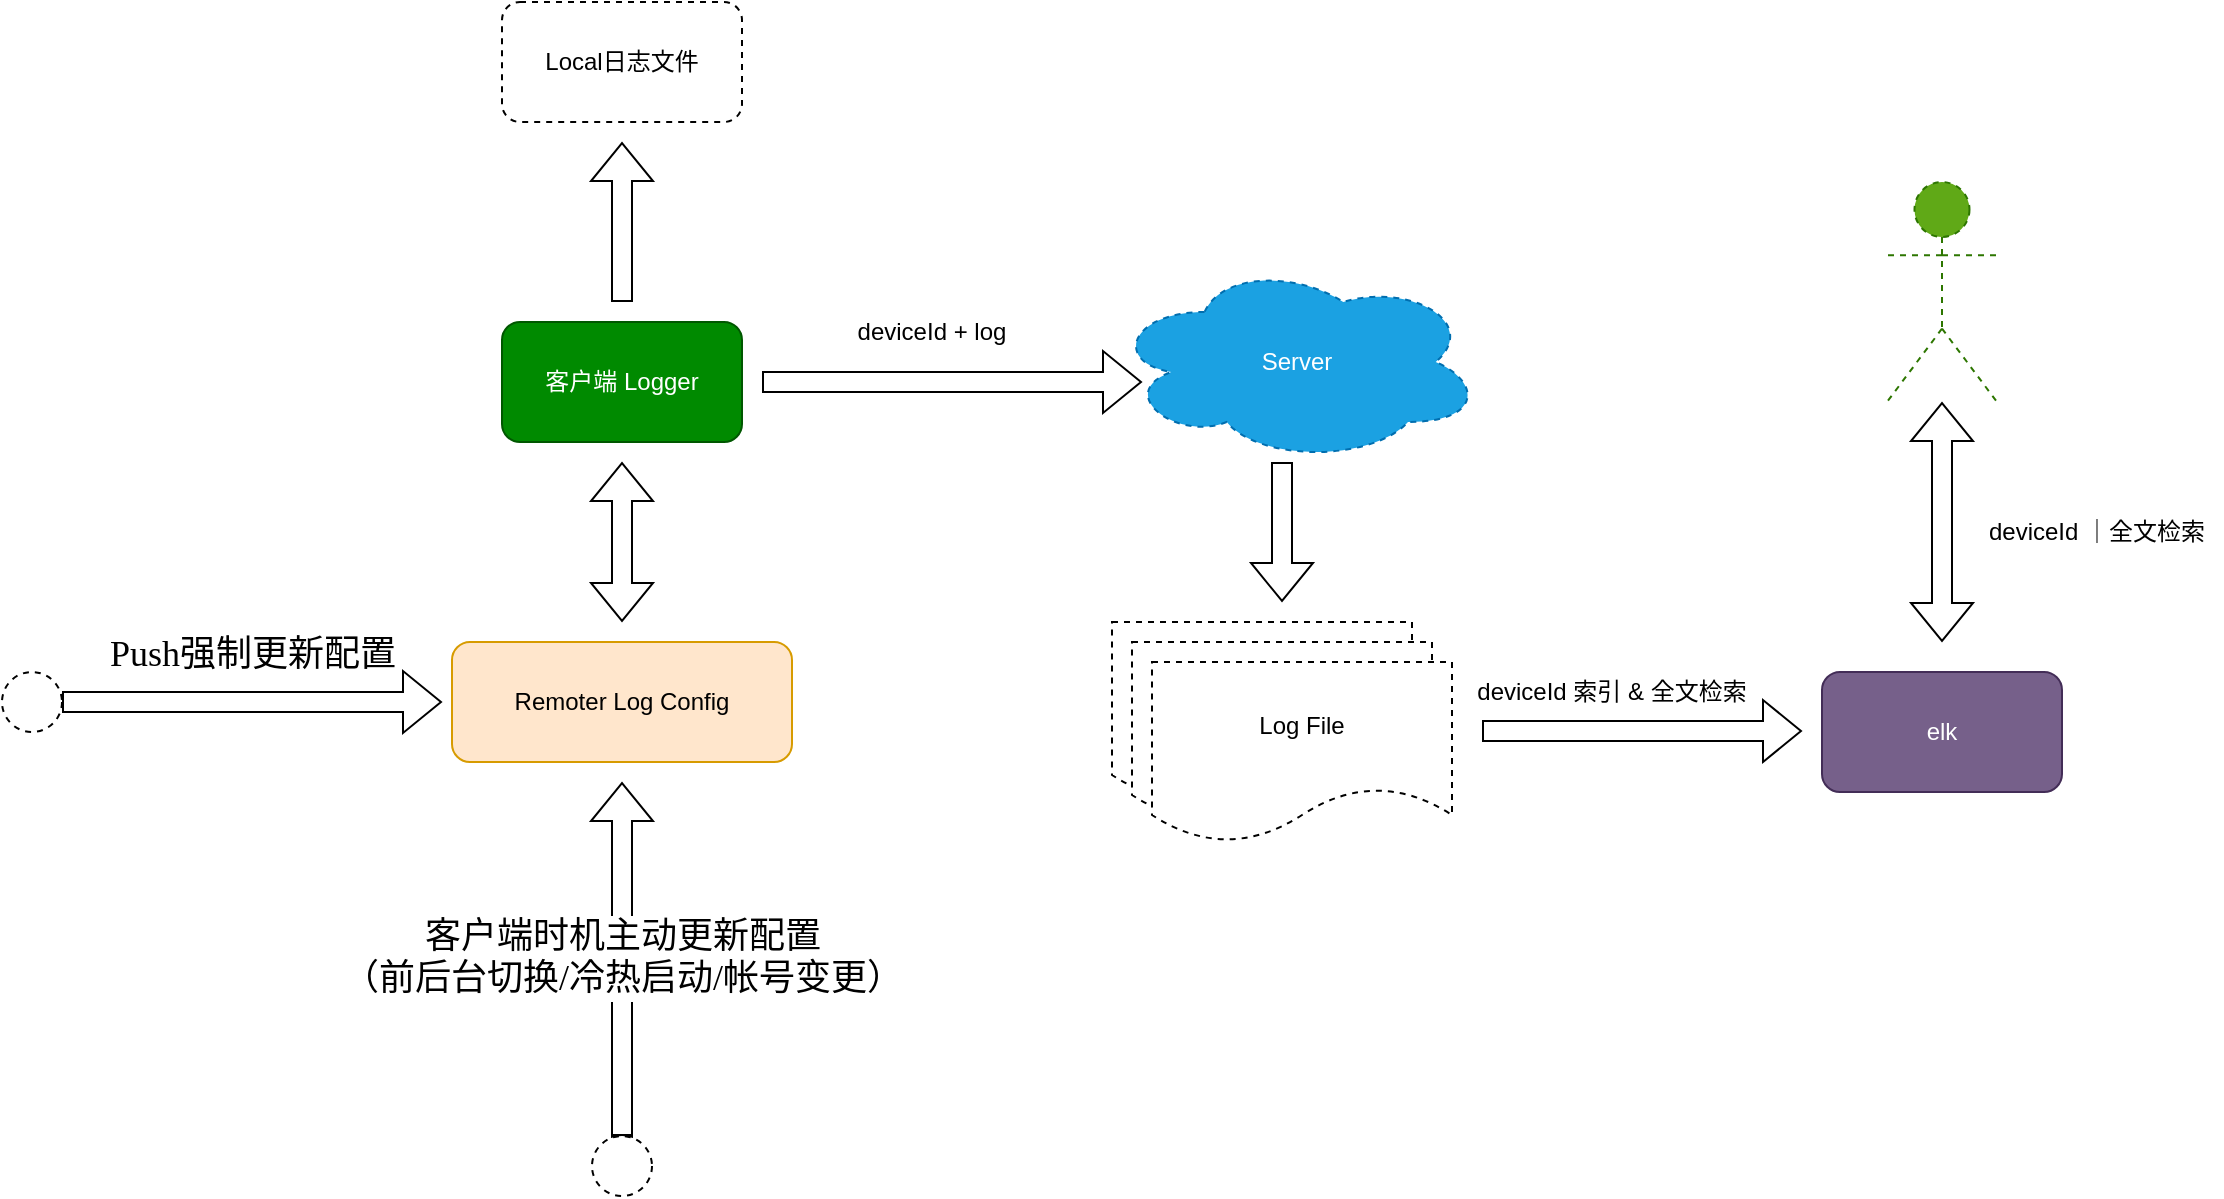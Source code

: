 <mxfile version="20.8.20" type="github">
  <diagram name="第 1 页" id="vMa4NFbPt_UTWD2TFWcF">
    <mxGraphModel dx="1383" dy="835" grid="1" gridSize="10" guides="1" tooltips="1" connect="1" arrows="1" fold="1" page="1" pageScale="1" pageWidth="827" pageHeight="1169" math="0" shadow="0">
      <root>
        <mxCell id="0" />
        <mxCell id="1" parent="0" />
        <mxCell id="3TFgaIHxnkiX9_0JiwJC-1" value="客户端 Logger" style="rounded=1;whiteSpace=wrap;html=1;fillColor=#008a00;strokeColor=#005700;fontColor=#ffffff;" vertex="1" parent="1">
          <mxGeometry x="250" y="200" width="120" height="60" as="geometry" />
        </mxCell>
        <mxCell id="3TFgaIHxnkiX9_0JiwJC-2" value="Remoter Log Config" style="rounded=1;whiteSpace=wrap;html=1;fillColor=#ffe6cc;strokeColor=#d79b00;" vertex="1" parent="1">
          <mxGeometry x="225" y="360" width="170" height="60" as="geometry" />
        </mxCell>
        <mxCell id="3TFgaIHxnkiX9_0JiwJC-3" value="Push强制更新配置" style="html=1;verticalAlign=bottom;endArrow=block;rounded=0;fontFamily=Tahoma;fontSize=18;shape=flexArrow;exitX=1;exitY=0.5;exitDx=0;exitDy=0;" edge="1" parent="1" source="3TFgaIHxnkiX9_0JiwJC-31">
          <mxGeometry y="10" width="80" relative="1" as="geometry">
            <mxPoint x="20" y="390" as="sourcePoint" />
            <mxPoint x="220" y="390" as="targetPoint" />
            <mxPoint as="offset" />
          </mxGeometry>
        </mxCell>
        <mxCell id="3TFgaIHxnkiX9_0JiwJC-5" value="客户端时机主动更新配置&lt;br&gt;（前后台切换/冷热启动/帐号变更）" style="html=1;verticalAlign=bottom;endArrow=block;rounded=0;fontFamily=Tahoma;fontSize=18;shape=flexArrow;startArrow=none;" edge="1" parent="1" source="3TFgaIHxnkiX9_0JiwJC-32">
          <mxGeometry x="-0.263" width="80" relative="1" as="geometry">
            <mxPoint x="310" y="620" as="sourcePoint" />
            <mxPoint x="310" y="430" as="targetPoint" />
            <mxPoint as="offset" />
          </mxGeometry>
        </mxCell>
        <mxCell id="3TFgaIHxnkiX9_0JiwJC-8" value="Local日志文件" style="rounded=1;whiteSpace=wrap;html=1;dashed=1;" vertex="1" parent="1">
          <mxGeometry x="250" y="40" width="120" height="60" as="geometry" />
        </mxCell>
        <mxCell id="3TFgaIHxnkiX9_0JiwJC-9" value="" style="endArrow=classic;html=1;rounded=0;shape=flexArrow;" edge="1" parent="1">
          <mxGeometry width="50" height="50" relative="1" as="geometry">
            <mxPoint x="310" y="190" as="sourcePoint" />
            <mxPoint x="310" y="110" as="targetPoint" />
          </mxGeometry>
        </mxCell>
        <mxCell id="3TFgaIHxnkiX9_0JiwJC-12" value="" style="endArrow=classic;html=1;rounded=0;shape=flexArrow;" edge="1" parent="1">
          <mxGeometry width="50" height="50" relative="1" as="geometry">
            <mxPoint x="380" y="230" as="sourcePoint" />
            <mxPoint x="570" y="230" as="targetPoint" />
          </mxGeometry>
        </mxCell>
        <mxCell id="3TFgaIHxnkiX9_0JiwJC-17" value="" style="group" vertex="1" connectable="0" parent="1">
          <mxGeometry x="555" y="350" width="170" height="110" as="geometry" />
        </mxCell>
        <mxCell id="3TFgaIHxnkiX9_0JiwJC-14" value="Log File" style="shape=document;whiteSpace=wrap;html=1;boundedLbl=1;rounded=1;dashed=1;" vertex="1" parent="3TFgaIHxnkiX9_0JiwJC-17">
          <mxGeometry width="150" height="90" as="geometry" />
        </mxCell>
        <mxCell id="3TFgaIHxnkiX9_0JiwJC-15" value="Log File" style="shape=document;whiteSpace=wrap;html=1;boundedLbl=1;rounded=1;dashed=1;" vertex="1" parent="3TFgaIHxnkiX9_0JiwJC-17">
          <mxGeometry x="10" y="10" width="150" height="90" as="geometry" />
        </mxCell>
        <mxCell id="3TFgaIHxnkiX9_0JiwJC-16" value="Log File" style="shape=document;whiteSpace=wrap;html=1;boundedLbl=1;rounded=1;dashed=1;" vertex="1" parent="3TFgaIHxnkiX9_0JiwJC-17">
          <mxGeometry x="20" y="20" width="150" height="90" as="geometry" />
        </mxCell>
        <mxCell id="3TFgaIHxnkiX9_0JiwJC-18" value="" style="endArrow=classic;html=1;rounded=0;shape=flexArrow;" edge="1" parent="1">
          <mxGeometry width="50" height="50" relative="1" as="geometry">
            <mxPoint x="640" y="270" as="sourcePoint" />
            <mxPoint x="640" y="340" as="targetPoint" />
          </mxGeometry>
        </mxCell>
        <mxCell id="3TFgaIHxnkiX9_0JiwJC-19" value="elk" style="rounded=1;whiteSpace=wrap;html=1;fillColor=#76608a;strokeColor=#432D57;fontColor=#ffffff;" vertex="1" parent="1">
          <mxGeometry x="910" y="375" width="120" height="60" as="geometry" />
        </mxCell>
        <mxCell id="3TFgaIHxnkiX9_0JiwJC-20" value="" style="shape=flexArrow;endArrow=classic;html=1;rounded=0;" edge="1" parent="1">
          <mxGeometry width="50" height="50" relative="1" as="geometry">
            <mxPoint x="740" y="404.5" as="sourcePoint" />
            <mxPoint x="900" y="404.5" as="targetPoint" />
          </mxGeometry>
        </mxCell>
        <mxCell id="3TFgaIHxnkiX9_0JiwJC-21" value="Actor" style="shape=umlActor;verticalLabelPosition=bottom;verticalAlign=top;html=1;outlineConnect=0;rounded=1;dashed=1;fillColor=#60a917;strokeColor=#2D7600;fontColor=#ffffff;" vertex="1" parent="1">
          <mxGeometry x="942.5" y="130" width="55" height="110" as="geometry" />
        </mxCell>
        <mxCell id="3TFgaIHxnkiX9_0JiwJC-22" value="" style="endArrow=classic;html=1;rounded=0;shape=flexArrow;startArrow=block;" edge="1" parent="1" source="3TFgaIHxnkiX9_0JiwJC-21">
          <mxGeometry width="50" height="50" relative="1" as="geometry">
            <mxPoint x="970" y="270" as="sourcePoint" />
            <mxPoint x="970" y="360" as="targetPoint" />
          </mxGeometry>
        </mxCell>
        <mxCell id="3TFgaIHxnkiX9_0JiwJC-23" value="" style="shape=flexArrow;endArrow=classic;html=1;rounded=0;startArrow=block;" edge="1" parent="1">
          <mxGeometry width="50" height="50" relative="1" as="geometry">
            <mxPoint x="310" y="270" as="sourcePoint" />
            <mxPoint x="310" y="350" as="targetPoint" />
          </mxGeometry>
        </mxCell>
        <mxCell id="3TFgaIHxnkiX9_0JiwJC-24" value="Server" style="ellipse;shape=cloud;whiteSpace=wrap;html=1;rounded=1;dashed=1;fillColor=#1ba1e2;strokeColor=#006EAF;fontColor=#ffffff;" vertex="1" parent="1">
          <mxGeometry x="555" y="170" width="185" height="100" as="geometry" />
        </mxCell>
        <mxCell id="3TFgaIHxnkiX9_0JiwJC-28" value="deviceId + log" style="text;html=1;strokeColor=none;fillColor=none;align=center;verticalAlign=middle;whiteSpace=wrap;rounded=0;" vertex="1" parent="1">
          <mxGeometry x="420" y="190" width="90" height="30" as="geometry" />
        </mxCell>
        <mxCell id="3TFgaIHxnkiX9_0JiwJC-29" value="deviceId ｜全文检索" style="text;html=1;strokeColor=none;fillColor=none;align=center;verticalAlign=middle;whiteSpace=wrap;rounded=0;" vertex="1" parent="1">
          <mxGeometry x="985" y="290" width="125" height="30" as="geometry" />
        </mxCell>
        <mxCell id="3TFgaIHxnkiX9_0JiwJC-30" value="deviceId 索引 &amp;amp; 全文检索" style="text;html=1;strokeColor=none;fillColor=none;align=center;verticalAlign=middle;whiteSpace=wrap;rounded=0;" vertex="1" parent="1">
          <mxGeometry x="730" y="370" width="150" height="30" as="geometry" />
        </mxCell>
        <mxCell id="3TFgaIHxnkiX9_0JiwJC-31" value="" style="ellipse;whiteSpace=wrap;html=1;aspect=fixed;rounded=1;dashed=1;" vertex="1" parent="1">
          <mxGeometry y="375" width="30" height="30" as="geometry" />
        </mxCell>
        <mxCell id="3TFgaIHxnkiX9_0JiwJC-33" value="" style="html=1;verticalAlign=bottom;endArrow=none;rounded=0;fontFamily=Tahoma;fontSize=18;shape=flexArrow;" edge="1" parent="1" target="3TFgaIHxnkiX9_0JiwJC-32">
          <mxGeometry x="-0.263" width="80" relative="1" as="geometry">
            <mxPoint x="310" y="620" as="sourcePoint" />
            <mxPoint x="310" y="430" as="targetPoint" />
            <mxPoint as="offset" />
          </mxGeometry>
        </mxCell>
        <mxCell id="3TFgaIHxnkiX9_0JiwJC-32" value="" style="ellipse;whiteSpace=wrap;html=1;aspect=fixed;rounded=1;dashed=1;" vertex="1" parent="1">
          <mxGeometry x="295" y="607" width="30" height="30" as="geometry" />
        </mxCell>
      </root>
    </mxGraphModel>
  </diagram>
</mxfile>
